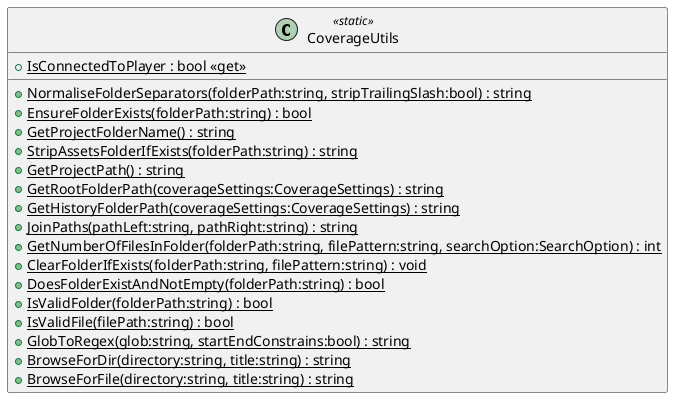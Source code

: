 @startuml
class CoverageUtils <<static>> {
    + {static} IsConnectedToPlayer : bool <<get>>
    + {static} NormaliseFolderSeparators(folderPath:string, stripTrailingSlash:bool) : string
    + {static} EnsureFolderExists(folderPath:string) : bool
    + {static} GetProjectFolderName() : string
    + {static} StripAssetsFolderIfExists(folderPath:string) : string
    + {static} GetProjectPath() : string
    + {static} GetRootFolderPath(coverageSettings:CoverageSettings) : string
    + {static} GetHistoryFolderPath(coverageSettings:CoverageSettings) : string
    + {static} JoinPaths(pathLeft:string, pathRight:string) : string
    + {static} GetNumberOfFilesInFolder(folderPath:string, filePattern:string, searchOption:SearchOption) : int
    + {static} ClearFolderIfExists(folderPath:string, filePattern:string) : void
    + {static} DoesFolderExistAndNotEmpty(folderPath:string) : bool
    + {static} IsValidFolder(folderPath:string) : bool
    + {static} IsValidFile(filePath:string) : bool
    + {static} GlobToRegex(glob:string, startEndConstrains:bool) : string
    + {static} BrowseForDir(directory:string, title:string) : string
    + {static} BrowseForFile(directory:string, title:string) : string
}
@enduml

